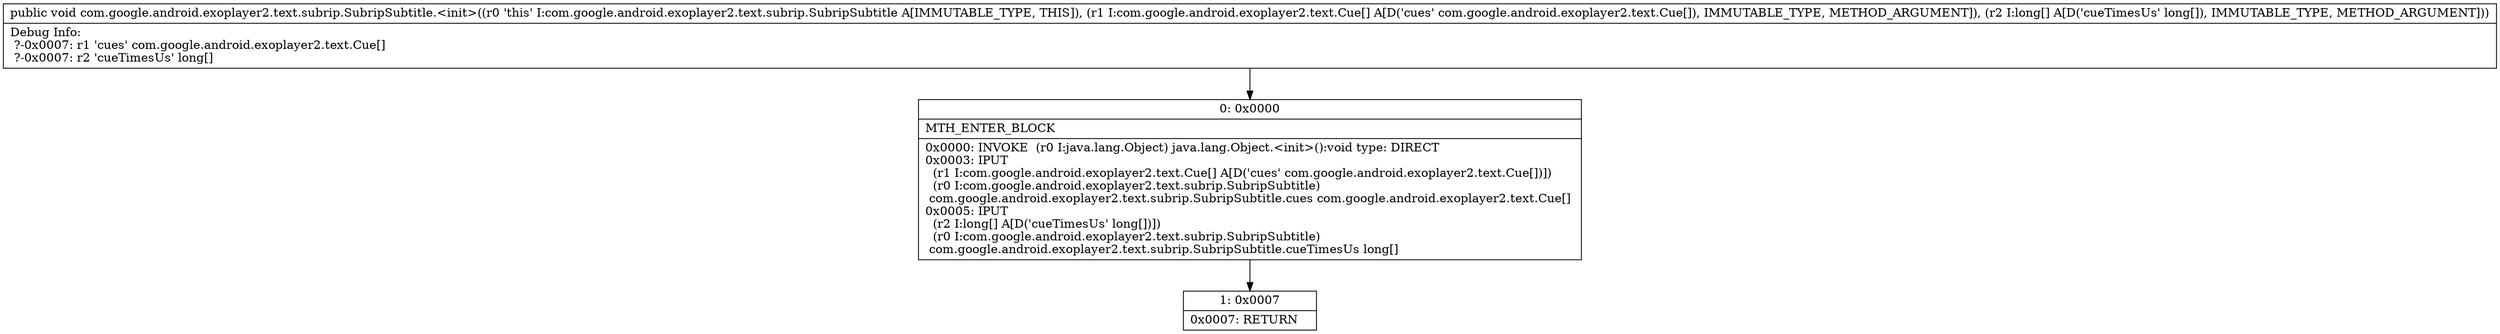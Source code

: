 digraph "CFG forcom.google.android.exoplayer2.text.subrip.SubripSubtitle.\<init\>([Lcom\/google\/android\/exoplayer2\/text\/Cue;[J)V" {
Node_0 [shape=record,label="{0\:\ 0x0000|MTH_ENTER_BLOCK\l|0x0000: INVOKE  (r0 I:java.lang.Object) java.lang.Object.\<init\>():void type: DIRECT \l0x0003: IPUT  \l  (r1 I:com.google.android.exoplayer2.text.Cue[] A[D('cues' com.google.android.exoplayer2.text.Cue[])])\l  (r0 I:com.google.android.exoplayer2.text.subrip.SubripSubtitle)\l com.google.android.exoplayer2.text.subrip.SubripSubtitle.cues com.google.android.exoplayer2.text.Cue[] \l0x0005: IPUT  \l  (r2 I:long[] A[D('cueTimesUs' long[])])\l  (r0 I:com.google.android.exoplayer2.text.subrip.SubripSubtitle)\l com.google.android.exoplayer2.text.subrip.SubripSubtitle.cueTimesUs long[] \l}"];
Node_1 [shape=record,label="{1\:\ 0x0007|0x0007: RETURN   \l}"];
MethodNode[shape=record,label="{public void com.google.android.exoplayer2.text.subrip.SubripSubtitle.\<init\>((r0 'this' I:com.google.android.exoplayer2.text.subrip.SubripSubtitle A[IMMUTABLE_TYPE, THIS]), (r1 I:com.google.android.exoplayer2.text.Cue[] A[D('cues' com.google.android.exoplayer2.text.Cue[]), IMMUTABLE_TYPE, METHOD_ARGUMENT]), (r2 I:long[] A[D('cueTimesUs' long[]), IMMUTABLE_TYPE, METHOD_ARGUMENT]))  | Debug Info:\l  ?\-0x0007: r1 'cues' com.google.android.exoplayer2.text.Cue[]\l  ?\-0x0007: r2 'cueTimesUs' long[]\l}"];
MethodNode -> Node_0;
Node_0 -> Node_1;
}

